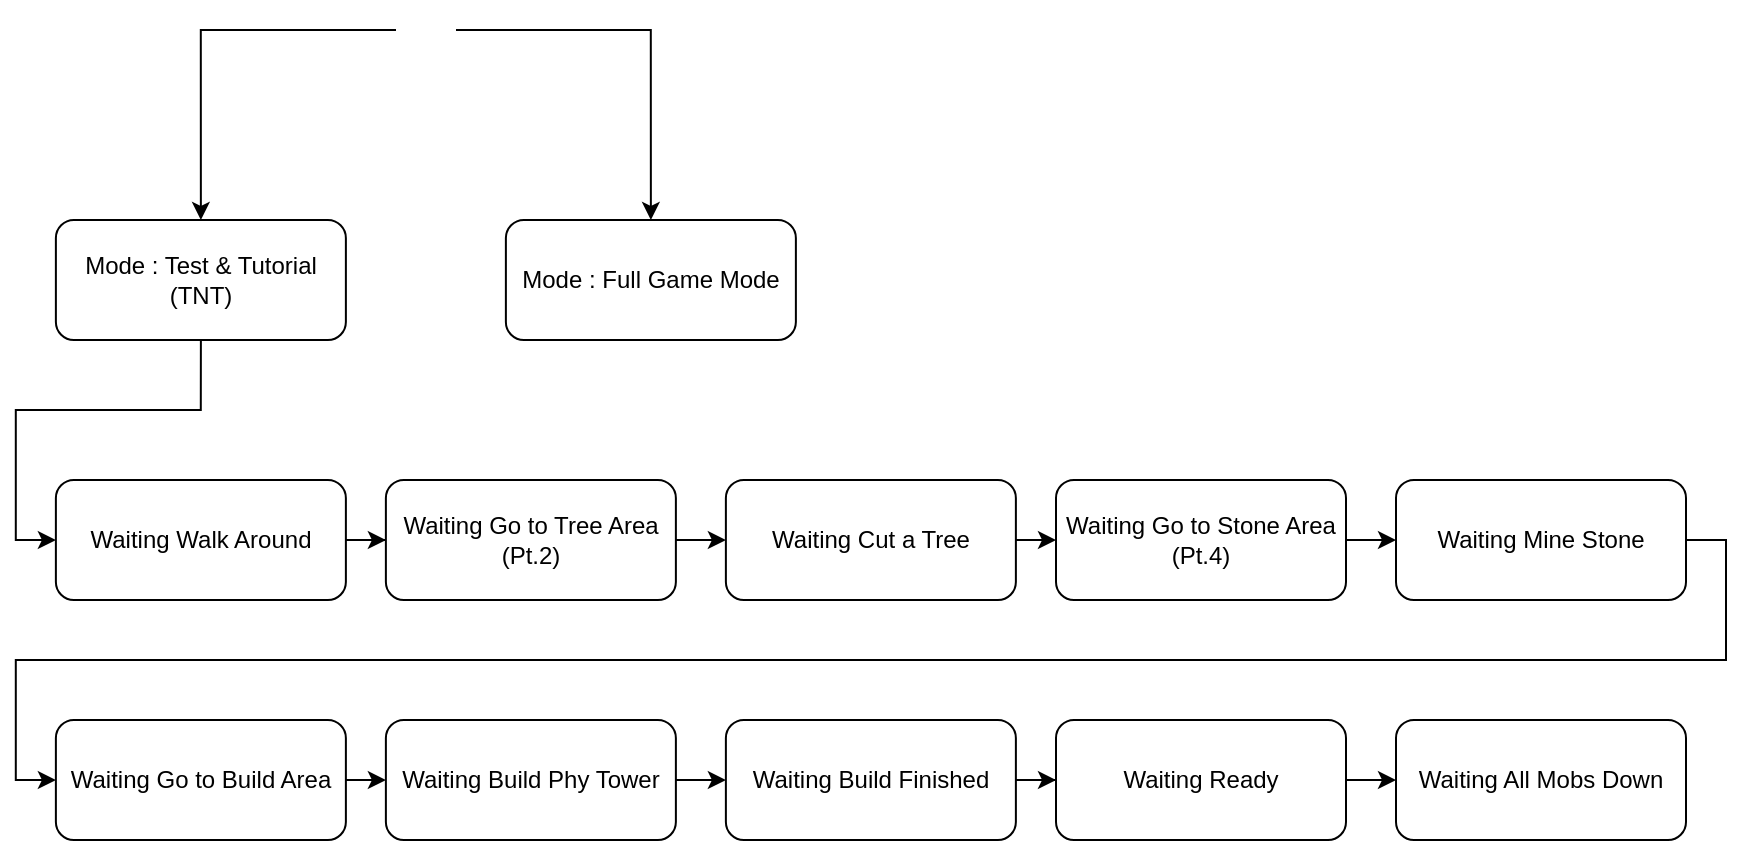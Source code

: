 <mxfile version="21.1.0" type="github">
  <diagram name="Page-1" id="58cdce13-f638-feb5-8d6f-7d28b1aa9fa0">
    <mxGraphModel dx="1290" dy="619" grid="1" gridSize="10" guides="1" tooltips="1" connect="1" arrows="1" fold="1" page="1" pageScale="1" pageWidth="1100" pageHeight="850" background="none" math="0" shadow="0">
      <root>
        <mxCell id="0" />
        <mxCell id="1" parent="0" />
        <mxCell id="euhugbNGcpcqfKqqCgpx-7" style="edgeStyle=orthogonalEdgeStyle;rounded=0;orthogonalLoop=1;jettySize=auto;html=1;entryX=0.5;entryY=0;entryDx=0;entryDy=0;" parent="1" source="euhugbNGcpcqfKqqCgpx-4" target="euhugbNGcpcqfKqqCgpx-5" edge="1">
          <mxGeometry relative="1" as="geometry" />
        </mxCell>
        <mxCell id="euhugbNGcpcqfKqqCgpx-8" style="edgeStyle=orthogonalEdgeStyle;rounded=0;orthogonalLoop=1;jettySize=auto;html=1;entryX=0.5;entryY=0;entryDx=0;entryDy=0;" parent="1" source="euhugbNGcpcqfKqqCgpx-4" target="euhugbNGcpcqfKqqCgpx-6" edge="1">
          <mxGeometry relative="1" as="geometry" />
        </mxCell>
        <mxCell id="euhugbNGcpcqfKqqCgpx-4" value="" style="shape=image;html=1;verticalAlign=top;verticalLabelPosition=bottom;labelBackgroundColor=#ffffff;imageAspect=0;aspect=fixed;image=https://cdn4.iconfinder.com/data/icons/essential-app-2/16/record-round-circle-dot-128.png" parent="1" vertex="1">
          <mxGeometry x="290" y="70" width="30" height="30" as="geometry" />
        </mxCell>
        <mxCell id="euhugbNGcpcqfKqqCgpx-19" style="edgeStyle=orthogonalEdgeStyle;rounded=0;orthogonalLoop=1;jettySize=auto;html=1;exitX=0.5;exitY=1;exitDx=0;exitDy=0;entryX=0;entryY=0.5;entryDx=0;entryDy=0;" parent="1" source="euhugbNGcpcqfKqqCgpx-5" target="euhugbNGcpcqfKqqCgpx-9" edge="1">
          <mxGeometry relative="1" as="geometry" />
        </mxCell>
        <mxCell id="euhugbNGcpcqfKqqCgpx-5" value="Mode : Test &amp;amp; Tutorial (TNT)" style="rounded=1;whiteSpace=wrap;html=1;" parent="1" vertex="1">
          <mxGeometry x="119.94" y="180" width="145" height="60" as="geometry" />
        </mxCell>
        <mxCell id="euhugbNGcpcqfKqqCgpx-6" value="Mode : Full Game Mode" style="rounded=1;whiteSpace=wrap;html=1;" parent="1" vertex="1">
          <mxGeometry x="344.94" y="180" width="145" height="60" as="geometry" />
        </mxCell>
        <mxCell id="euhugbNGcpcqfKqqCgpx-20" style="edgeStyle=orthogonalEdgeStyle;rounded=0;orthogonalLoop=1;jettySize=auto;html=1;entryX=0;entryY=0.5;entryDx=0;entryDy=0;" parent="1" source="euhugbNGcpcqfKqqCgpx-9" target="euhugbNGcpcqfKqqCgpx-10" edge="1">
          <mxGeometry relative="1" as="geometry" />
        </mxCell>
        <mxCell id="euhugbNGcpcqfKqqCgpx-9" value="Waiting Walk Around" style="rounded=1;whiteSpace=wrap;html=1;" parent="1" vertex="1">
          <mxGeometry x="119.94" y="310" width="145" height="60" as="geometry" />
        </mxCell>
        <mxCell id="euhugbNGcpcqfKqqCgpx-21" style="edgeStyle=orthogonalEdgeStyle;rounded=0;orthogonalLoop=1;jettySize=auto;html=1;exitX=1;exitY=0.5;exitDx=0;exitDy=0;entryX=0;entryY=0.5;entryDx=0;entryDy=0;" parent="1" source="euhugbNGcpcqfKqqCgpx-10" target="euhugbNGcpcqfKqqCgpx-11" edge="1">
          <mxGeometry relative="1" as="geometry" />
        </mxCell>
        <mxCell id="euhugbNGcpcqfKqqCgpx-10" value="Waiting&amp;nbsp;Go to Tree Area (Pt.2)" style="rounded=1;whiteSpace=wrap;html=1;" parent="1" vertex="1">
          <mxGeometry x="284.94" y="310" width="145" height="60" as="geometry" />
        </mxCell>
        <mxCell id="euhugbNGcpcqfKqqCgpx-22" style="edgeStyle=orthogonalEdgeStyle;rounded=0;orthogonalLoop=1;jettySize=auto;html=1;exitX=1;exitY=0.5;exitDx=0;exitDy=0;entryX=0;entryY=0.5;entryDx=0;entryDy=0;" parent="1" source="euhugbNGcpcqfKqqCgpx-11" target="euhugbNGcpcqfKqqCgpx-12" edge="1">
          <mxGeometry relative="1" as="geometry" />
        </mxCell>
        <mxCell id="euhugbNGcpcqfKqqCgpx-11" value="Waiting&amp;nbsp;Cut a Tree" style="rounded=1;whiteSpace=wrap;html=1;" parent="1" vertex="1">
          <mxGeometry x="454.94" y="310" width="145" height="60" as="geometry" />
        </mxCell>
        <mxCell id="euhugbNGcpcqfKqqCgpx-23" style="edgeStyle=orthogonalEdgeStyle;rounded=0;orthogonalLoop=1;jettySize=auto;html=1;exitX=1;exitY=0.5;exitDx=0;exitDy=0;entryX=0;entryY=0.5;entryDx=0;entryDy=0;" parent="1" source="euhugbNGcpcqfKqqCgpx-12" target="euhugbNGcpcqfKqqCgpx-13" edge="1">
          <mxGeometry relative="1" as="geometry" />
        </mxCell>
        <mxCell id="euhugbNGcpcqfKqqCgpx-12" value="Waiting&amp;nbsp;Go to Stone Area (Pt.4)" style="rounded=1;whiteSpace=wrap;html=1;" parent="1" vertex="1">
          <mxGeometry x="620" y="310" width="145" height="60" as="geometry" />
        </mxCell>
        <mxCell id="euhugbNGcpcqfKqqCgpx-24" style="edgeStyle=orthogonalEdgeStyle;rounded=0;orthogonalLoop=1;jettySize=auto;html=1;exitX=1;exitY=0.5;exitDx=0;exitDy=0;entryX=0;entryY=0.5;entryDx=0;entryDy=0;" parent="1" source="euhugbNGcpcqfKqqCgpx-13" target="euhugbNGcpcqfKqqCgpx-14" edge="1">
          <mxGeometry relative="1" as="geometry" />
        </mxCell>
        <mxCell id="euhugbNGcpcqfKqqCgpx-13" value="Waiting&amp;nbsp;Mine Stone" style="rounded=1;whiteSpace=wrap;html=1;" parent="1" vertex="1">
          <mxGeometry x="790" y="310" width="145" height="60" as="geometry" />
        </mxCell>
        <mxCell id="m0vr7UegjxuSU2_9SDxh-1" style="edgeStyle=orthogonalEdgeStyle;rounded=0;orthogonalLoop=1;jettySize=auto;html=1;exitX=1;exitY=0.5;exitDx=0;exitDy=0;entryX=0;entryY=0.5;entryDx=0;entryDy=0;" parent="1" source="euhugbNGcpcqfKqqCgpx-14" target="euhugbNGcpcqfKqqCgpx-15" edge="1">
          <mxGeometry relative="1" as="geometry" />
        </mxCell>
        <mxCell id="euhugbNGcpcqfKqqCgpx-14" value="Waiting Go to Build Area" style="rounded=1;whiteSpace=wrap;html=1;" parent="1" vertex="1">
          <mxGeometry x="119.94" y="430" width="145" height="60" as="geometry" />
        </mxCell>
        <mxCell id="m0vr7UegjxuSU2_9SDxh-2" style="edgeStyle=orthogonalEdgeStyle;rounded=0;orthogonalLoop=1;jettySize=auto;html=1;entryX=0;entryY=0.5;entryDx=0;entryDy=0;" parent="1" source="euhugbNGcpcqfKqqCgpx-15" target="euhugbNGcpcqfKqqCgpx-16" edge="1">
          <mxGeometry relative="1" as="geometry" />
        </mxCell>
        <mxCell id="euhugbNGcpcqfKqqCgpx-15" value="Waiting Build Phy Tower" style="rounded=1;whiteSpace=wrap;html=1;" parent="1" vertex="1">
          <mxGeometry x="284.94" y="430" width="145" height="60" as="geometry" />
        </mxCell>
        <mxCell id="m0vr7UegjxuSU2_9SDxh-3" style="edgeStyle=orthogonalEdgeStyle;rounded=0;orthogonalLoop=1;jettySize=auto;html=1;exitX=1;exitY=0.5;exitDx=0;exitDy=0;" parent="1" source="euhugbNGcpcqfKqqCgpx-16" target="euhugbNGcpcqfKqqCgpx-17" edge="1">
          <mxGeometry relative="1" as="geometry" />
        </mxCell>
        <mxCell id="euhugbNGcpcqfKqqCgpx-16" value="Waiting Build Finished" style="rounded=1;whiteSpace=wrap;html=1;" parent="1" vertex="1">
          <mxGeometry x="454.94" y="430" width="145" height="60" as="geometry" />
        </mxCell>
        <mxCell id="m0vr7UegjxuSU2_9SDxh-5" style="edgeStyle=orthogonalEdgeStyle;rounded=0;orthogonalLoop=1;jettySize=auto;html=1;entryX=0;entryY=0.5;entryDx=0;entryDy=0;" parent="1" source="euhugbNGcpcqfKqqCgpx-17" target="euhugbNGcpcqfKqqCgpx-18" edge="1">
          <mxGeometry relative="1" as="geometry" />
        </mxCell>
        <mxCell id="euhugbNGcpcqfKqqCgpx-17" value="Waiting Ready" style="rounded=1;whiteSpace=wrap;html=1;" parent="1" vertex="1">
          <mxGeometry x="620" y="430" width="145" height="60" as="geometry" />
        </mxCell>
        <mxCell id="euhugbNGcpcqfKqqCgpx-18" value="Waiting All Mobs Down" style="rounded=1;whiteSpace=wrap;html=1;" parent="1" vertex="1">
          <mxGeometry x="790" y="430" width="145" height="60" as="geometry" />
        </mxCell>
      </root>
    </mxGraphModel>
  </diagram>
</mxfile>
